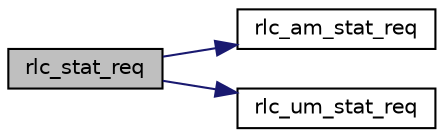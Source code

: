 digraph "rlc_stat_req"
{
 // LATEX_PDF_SIZE
  edge [fontname="Helvetica",fontsize="10",labelfontname="Helvetica",labelfontsize="10"];
  node [fontname="Helvetica",fontsize="10",shape=record];
  rankdir="LR";
  Node1 [label="rlc_stat_req",height=0.2,width=0.4,color="black", fillcolor="grey75", style="filled", fontcolor="black",tooltip="Request RLC statistics of a particular radio bearer."];
  Node1 -> Node2 [color="midnightblue",fontsize="10",style="solid",fontname="Helvetica"];
  Node2 [label="rlc_am_stat_req",height=0.2,width=0.4,color="black", fillcolor="white", style="filled",URL="$group__em.html#ga4947a18f16fa7ecf8401ec1f28cdb644",tooltip="Request TX and RX statistics of a RLC AM protocol instance."];
  Node1 -> Node3 [color="midnightblue",fontsize="10",style="solid",fontname="Helvetica"];
  Node3 [label="rlc_um_stat_req",height=0.2,width=0.4,color="black", fillcolor="white", style="filled",URL="$group__em.html#ga202404b5eb156ef794ece90e4dcf5e8e",tooltip=" "];
}
